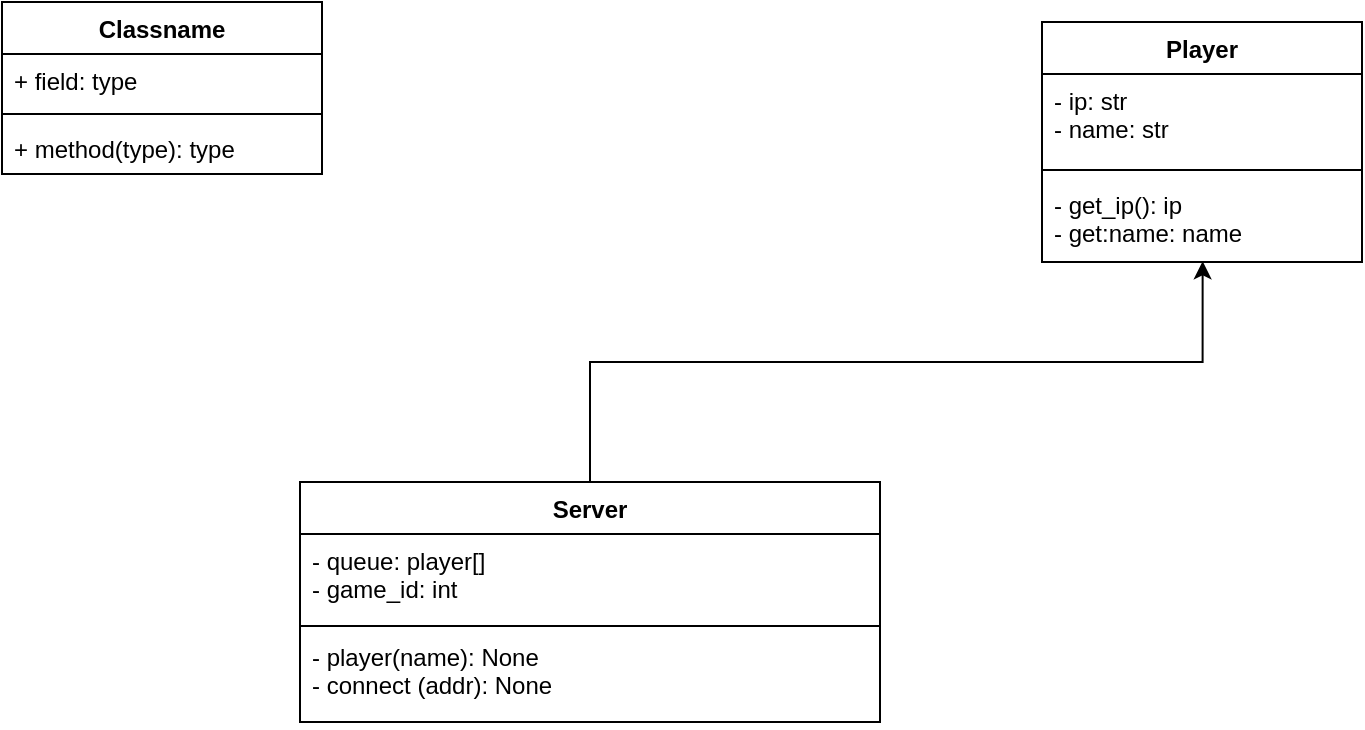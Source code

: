 <mxfile version="14.2.7" type="github">
  <diagram id="Wmp_nvGAifpqo0GNtrIs" name="Page-1">
    <mxGraphModel dx="1422" dy="1967" grid="1" gridSize="10" guides="1" tooltips="1" connect="1" arrows="1" fold="1" page="1" pageScale="1" pageWidth="827" pageHeight="1169" math="0" shadow="0">
      <root>
        <mxCell id="0" />
        <mxCell id="1" parent="0" />
        <mxCell id="6msiCI85SDnWUIfsM1__-15" style="edgeStyle=orthogonalEdgeStyle;rounded=0;orthogonalLoop=1;jettySize=auto;html=1;exitX=0.5;exitY=0;exitDx=0;exitDy=0;entryX=0.502;entryY=0.992;entryDx=0;entryDy=0;entryPerimeter=0;" edge="1" parent="1" source="6msiCI85SDnWUIfsM1__-5" target="6msiCI85SDnWUIfsM1__-19">
          <mxGeometry relative="1" as="geometry">
            <mxPoint x="721" y="59" as="targetPoint" />
            <Array as="points">
              <mxPoint x="414" y="90" />
              <mxPoint x="720" y="90" />
            </Array>
          </mxGeometry>
        </mxCell>
        <mxCell id="6msiCI85SDnWUIfsM1__-5" value="Server" style="swimlane;fontStyle=1;align=center;verticalAlign=top;childLayout=stackLayout;horizontal=1;startSize=26;horizontalStack=0;resizeParent=1;resizeParentMax=0;resizeLast=0;collapsible=1;marginBottom=0;" vertex="1" parent="1">
          <mxGeometry x="269" y="150" width="290" height="120" as="geometry" />
        </mxCell>
        <mxCell id="6msiCI85SDnWUIfsM1__-6" value="- queue: player[]&#xa;- game_id: int" style="text;strokeColor=none;fillColor=none;align=left;verticalAlign=top;spacingLeft=4;spacingRight=4;overflow=hidden;rotatable=0;points=[[0,0.5],[1,0.5]];portConstraint=eastwest;" vertex="1" parent="6msiCI85SDnWUIfsM1__-5">
          <mxGeometry y="26" width="290" height="44" as="geometry" />
        </mxCell>
        <mxCell id="6msiCI85SDnWUIfsM1__-7" value="" style="line;strokeWidth=1;fillColor=none;align=left;verticalAlign=middle;spacingTop=-1;spacingLeft=3;spacingRight=3;rotatable=0;labelPosition=right;points=[];portConstraint=eastwest;" vertex="1" parent="6msiCI85SDnWUIfsM1__-5">
          <mxGeometry y="70" width="290" height="4" as="geometry" />
        </mxCell>
        <mxCell id="6msiCI85SDnWUIfsM1__-8" value="- player(name): None&#xa;- connect (addr): None&#xa;" style="text;strokeColor=none;fillColor=none;align=left;verticalAlign=top;spacingLeft=4;spacingRight=4;overflow=hidden;rotatable=0;points=[[0,0.5],[1,0.5]];portConstraint=eastwest;" vertex="1" parent="6msiCI85SDnWUIfsM1__-5">
          <mxGeometry y="74" width="290" height="46" as="geometry" />
        </mxCell>
        <mxCell id="6msiCI85SDnWUIfsM1__-9" style="edgeStyle=orthogonalEdgeStyle;rounded=0;orthogonalLoop=1;jettySize=auto;html=1;exitX=1;exitY=0.5;exitDx=0;exitDy=0;" edge="1" parent="6msiCI85SDnWUIfsM1__-5" source="6msiCI85SDnWUIfsM1__-6" target="6msiCI85SDnWUIfsM1__-6">
          <mxGeometry relative="1" as="geometry" />
        </mxCell>
        <mxCell id="6msiCI85SDnWUIfsM1__-16" value="Player" style="swimlane;fontStyle=1;align=center;verticalAlign=top;childLayout=stackLayout;horizontal=1;startSize=26;horizontalStack=0;resizeParent=1;resizeParentMax=0;resizeLast=0;collapsible=1;marginBottom=0;" vertex="1" parent="1">
          <mxGeometry x="640" y="-80" width="160" height="120" as="geometry" />
        </mxCell>
        <mxCell id="6msiCI85SDnWUIfsM1__-17" value="- ip: str&#xa;- name: str " style="text;strokeColor=none;fillColor=none;align=left;verticalAlign=top;spacingLeft=4;spacingRight=4;overflow=hidden;rotatable=0;points=[[0,0.5],[1,0.5]];portConstraint=eastwest;" vertex="1" parent="6msiCI85SDnWUIfsM1__-16">
          <mxGeometry y="26" width="160" height="44" as="geometry" />
        </mxCell>
        <mxCell id="6msiCI85SDnWUIfsM1__-18" value="" style="line;strokeWidth=1;fillColor=none;align=left;verticalAlign=middle;spacingTop=-1;spacingLeft=3;spacingRight=3;rotatable=0;labelPosition=right;points=[];portConstraint=eastwest;" vertex="1" parent="6msiCI85SDnWUIfsM1__-16">
          <mxGeometry y="70" width="160" height="8" as="geometry" />
        </mxCell>
        <mxCell id="6msiCI85SDnWUIfsM1__-19" value="- get_ip(): ip&#xa;- get:name: name" style="text;strokeColor=none;fillColor=none;align=left;verticalAlign=top;spacingLeft=4;spacingRight=4;overflow=hidden;rotatable=0;points=[[0,0.5],[1,0.5]];portConstraint=eastwest;" vertex="1" parent="6msiCI85SDnWUIfsM1__-16">
          <mxGeometry y="78" width="160" height="42" as="geometry" />
        </mxCell>
        <mxCell id="6msiCI85SDnWUIfsM1__-20" value="Classname" style="swimlane;fontStyle=1;align=center;verticalAlign=top;childLayout=stackLayout;horizontal=1;startSize=26;horizontalStack=0;resizeParent=1;resizeParentMax=0;resizeLast=0;collapsible=1;marginBottom=0;" vertex="1" parent="1">
          <mxGeometry x="120" y="-90" width="160" height="86" as="geometry" />
        </mxCell>
        <mxCell id="6msiCI85SDnWUIfsM1__-21" value="+ field: type" style="text;strokeColor=none;fillColor=none;align=left;verticalAlign=top;spacingLeft=4;spacingRight=4;overflow=hidden;rotatable=0;points=[[0,0.5],[1,0.5]];portConstraint=eastwest;" vertex="1" parent="6msiCI85SDnWUIfsM1__-20">
          <mxGeometry y="26" width="160" height="26" as="geometry" />
        </mxCell>
        <mxCell id="6msiCI85SDnWUIfsM1__-22" value="" style="line;strokeWidth=1;fillColor=none;align=left;verticalAlign=middle;spacingTop=-1;spacingLeft=3;spacingRight=3;rotatable=0;labelPosition=right;points=[];portConstraint=eastwest;" vertex="1" parent="6msiCI85SDnWUIfsM1__-20">
          <mxGeometry y="52" width="160" height="8" as="geometry" />
        </mxCell>
        <mxCell id="6msiCI85SDnWUIfsM1__-23" value="+ method(type): type" style="text;strokeColor=none;fillColor=none;align=left;verticalAlign=top;spacingLeft=4;spacingRight=4;overflow=hidden;rotatable=0;points=[[0,0.5],[1,0.5]];portConstraint=eastwest;" vertex="1" parent="6msiCI85SDnWUIfsM1__-20">
          <mxGeometry y="60" width="160" height="26" as="geometry" />
        </mxCell>
      </root>
    </mxGraphModel>
  </diagram>
</mxfile>
